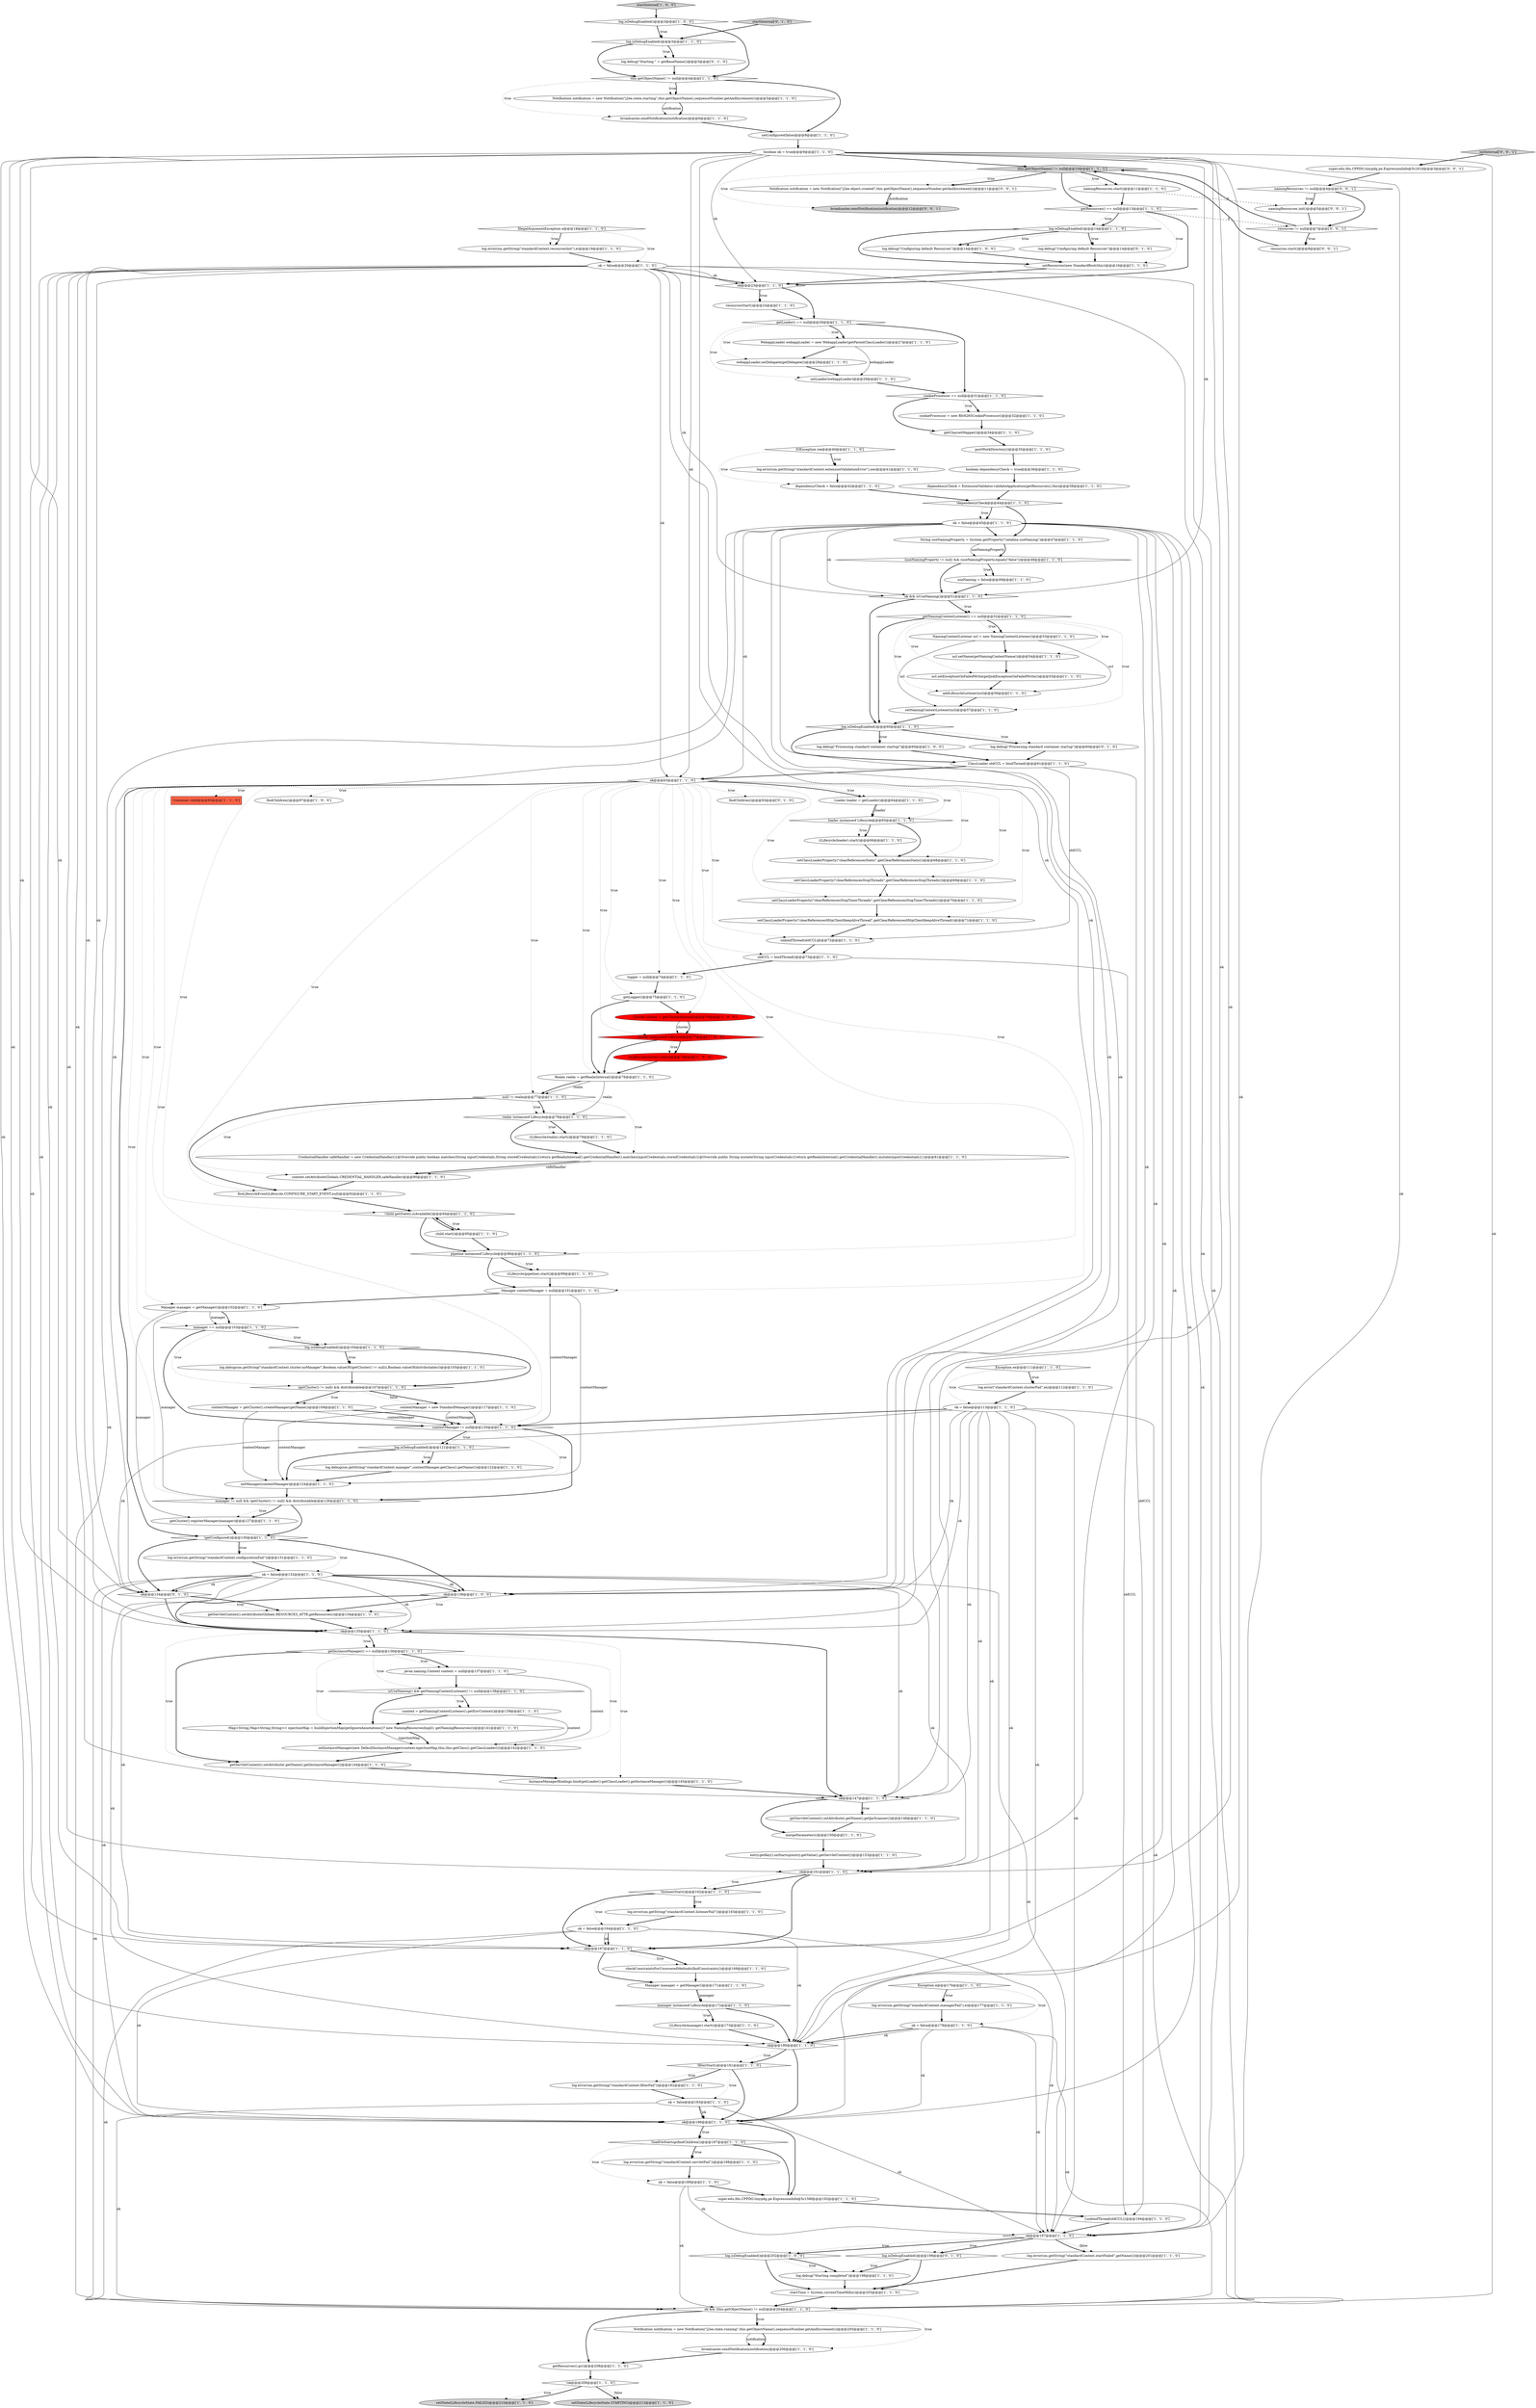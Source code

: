 digraph {
150 [style = filled, label = "startInternal['0', '1', '0']", fillcolor = lightgray, shape = diamond image = "AAA0AAABBB2BBB"];
0 [style = filled, label = "dependencyCheck = ExtensionValidator.validateApplication(getResources(),this)@@@38@@@['1', '1', '0']", fillcolor = white, shape = ellipse image = "AAA0AAABBB1BBB"];
31 [style = filled, label = "(getCluster() != null) && distributable@@@107@@@['1', '1', '0']", fillcolor = white, shape = diamond image = "AAA0AAABBB1BBB"];
55 [style = filled, label = "ok && (this.getObjectName() != null)@@@204@@@['1', '1', '0']", fillcolor = white, shape = diamond image = "AAA0AAABBB1BBB"];
85 [style = filled, label = "child.start()@@@95@@@['1', '1', '0']", fillcolor = white, shape = ellipse image = "AAA0AAABBB1BBB"];
20 [style = filled, label = "ok@@@186@@@['1', '1', '0']", fillcolor = white, shape = diamond image = "AAA0AAABBB1BBB"];
58 [style = filled, label = "logger = null@@@74@@@['1', '1', '0']", fillcolor = white, shape = ellipse image = "AAA0AAABBB1BBB"];
138 [style = filled, label = "javax.naming.Context context = null@@@137@@@['1', '1', '0']", fillcolor = white, shape = ellipse image = "AAA0AAABBB1BBB"];
13 [style = filled, label = "ok = false@@@113@@@['1', '1', '0']", fillcolor = white, shape = ellipse image = "AAA0AAABBB1BBB"];
156 [style = filled, label = "resources.start()@@@8@@@['0', '0', '1']", fillcolor = white, shape = ellipse image = "AAA0AAABBB3BBB"];
28 [style = filled, label = "setState(LifecycleState.FAILED)@@@210@@@['1', '1', '0']", fillcolor = lightgray, shape = ellipse image = "AAA0AAABBB1BBB"];
14 [style = filled, label = "context.setAttribute(Globals.CREDENTIAL_HANDLER,safeHandler)@@@90@@@['1', '1', '0']", fillcolor = white, shape = ellipse image = "AAA0AAABBB1BBB"];
87 [style = filled, label = "boolean ok = true@@@9@@@['1', '1', '0']", fillcolor = white, shape = ellipse image = "AAA0AAABBB1BBB"];
67 [style = filled, label = "ncl.setName(getNamingContextName())@@@54@@@['1', '1', '0']", fillcolor = white, shape = ellipse image = "AAA0AAABBB1BBB"];
35 [style = filled, label = "ncl.setExceptionOnFailedWrite(getJndiExceptionOnFailedWrite())@@@55@@@['1', '1', '0']", fillcolor = white, shape = ellipse image = "AAA0AAABBB1BBB"];
92 [style = filled, label = "contextManager = new StandardManager()@@@117@@@['1', '1', '0']", fillcolor = white, shape = ellipse image = "AAA0AAABBB1BBB"];
148 [style = filled, label = "log.isDebugEnabled()@@@198@@@['0', '1', '0']", fillcolor = white, shape = diamond image = "AAA0AAABBB2BBB"];
110 [style = filled, label = "useNaming = false@@@49@@@['1', '1', '0']", fillcolor = white, shape = ellipse image = "AAA0AAABBB1BBB"];
124 [style = filled, label = "getCharsetMapper()@@@34@@@['1', '1', '0']", fillcolor = white, shape = ellipse image = "AAA0AAABBB1BBB"];
37 [style = filled, label = "((Lifecycle)realm).start()@@@79@@@['1', '1', '0']", fillcolor = white, shape = ellipse image = "AAA0AAABBB1BBB"];
149 [style = filled, label = "log.debug(\"Starting \" + getBaseName())@@@3@@@['0', '1', '0']", fillcolor = white, shape = ellipse image = "AAA0AAABBB2BBB"];
4 [style = filled, label = "CredentialHandler safeHandler = new CredentialHandler(){@Override public boolean matches(String inputCredentials,String storedCredentials){return getRealmInternal().getCredentialHandler().matches(inputCredentials,storedCredentials)}@Override public String mutate(String inputCredentials){return getRealmInternal().getCredentialHandler().mutate(inputCredentials)}}@@@81@@@['1', '1', '0']", fillcolor = white, shape = ellipse image = "AAA0AAABBB1BBB"];
118 [style = filled, label = "setClassLoaderProperty(\"clearReferencesStatic\",getClearReferencesStatic())@@@68@@@['1', '1', '0']", fillcolor = white, shape = ellipse image = "AAA0AAABBB1BBB"];
36 [style = filled, label = "realm instanceof Lifecycle@@@78@@@['1', '1', '0']", fillcolor = white, shape = diamond image = "AAA0AAABBB1BBB"];
114 [style = filled, label = "log.isDebugEnabled()@@@3@@@['1', '1', '0']", fillcolor = white, shape = diamond image = "AAA0AAABBB1BBB"];
59 [style = filled, label = "log.error(sm.getString(\"standardContext.listenerFail\"))@@@163@@@['1', '1', '0']", fillcolor = white, shape = ellipse image = "AAA0AAABBB1BBB"];
79 [style = filled, label = "namingResources.start()@@@11@@@['1', '1', '0']", fillcolor = white, shape = ellipse image = "AAA0AAABBB1BBB"];
130 [style = filled, label = "ok = false@@@20@@@['1', '1', '0']", fillcolor = white, shape = ellipse image = "AAA0AAABBB1BBB"];
147 [style = filled, label = "ok@@@134@@@['0', '1', '0']", fillcolor = white, shape = diamond image = "AAA0AAABBB2BBB"];
3 [style = filled, label = "((Lifecycle)cluster).start()@@@78@@@['1', '0', '0']", fillcolor = red, shape = ellipse image = "AAA1AAABBB1BBB"];
10 [style = filled, label = "getInstanceManager() == null@@@136@@@['1', '1', '0']", fillcolor = white, shape = diamond image = "AAA0AAABBB1BBB"];
53 [style = filled, label = "!loadOnStartup(findChildren())@@@187@@@['1', '1', '0']", fillcolor = white, shape = diamond image = "AAA0AAABBB1BBB"];
34 [style = filled, label = "webappLoader.setDelegate(getDelegate())@@@28@@@['1', '1', '0']", fillcolor = white, shape = ellipse image = "AAA0AAABBB1BBB"];
22 [style = filled, label = "String useNamingProperty = System.getProperty(\"catalina.useNaming\")@@@47@@@['1', '1', '0']", fillcolor = white, shape = ellipse image = "AAA0AAABBB1BBB"];
83 [style = filled, label = "((Lifecycle)manager).start()@@@173@@@['1', '1', '0']", fillcolor = white, shape = ellipse image = "AAA0AAABBB1BBB"];
49 [style = filled, label = "InstanceManagerBindings.bind(getLoader().getClassLoader(),getInstanceManager())@@@145@@@['1', '1', '0']", fillcolor = white, shape = ellipse image = "AAA0AAABBB1BBB"];
136 [style = filled, label = "ok = false@@@45@@@['1', '1', '0']", fillcolor = white, shape = ellipse image = "AAA0AAABBB1BBB"];
139 [style = filled, label = "ok && isUseNaming()@@@51@@@['1', '1', '0']", fillcolor = white, shape = diamond image = "AAA0AAABBB1BBB"];
137 [style = filled, label = "entry.getKey().onStartup(entry.getValue(),getServletContext())@@@153@@@['1', '1', '0']", fillcolor = white, shape = ellipse image = "AAA0AAABBB1BBB"];
46 [style = filled, label = "mergeParameters()@@@150@@@['1', '1', '0']", fillcolor = white, shape = ellipse image = "AAA0AAABBB1BBB"];
39 [style = filled, label = "ok@@@135@@@['1', '1', '0']", fillcolor = white, shape = diamond image = "AAA0AAABBB1BBB"];
135 [style = filled, label = "Manager manager = getManager()@@@102@@@['1', '1', '0']", fillcolor = white, shape = ellipse image = "AAA0AAABBB1BBB"];
18 [style = filled, label = "IOException ioe@@@40@@@['1', '1', '0']", fillcolor = white, shape = diamond image = "AAA0AAABBB1BBB"];
146 [style = filled, label = "findChildren()@@@93@@@['0', '1', '0']", fillcolor = white, shape = ellipse image = "AAA0AAABBB2BBB"];
157 [style = filled, label = "initInternal['0', '0', '1']", fillcolor = lightgray, shape = diamond image = "AAA0AAABBB3BBB"];
84 [style = filled, label = "super.edu.fdu.CPPDG.tinypdg.pe.ExpressionInfo@5c158f@@@192@@@['1', '1', '0']", fillcolor = white, shape = ellipse image = "AAA0AAABBB1BBB"];
11 [style = filled, label = "Loader loader = getLoader()@@@64@@@['1', '1', '0']", fillcolor = white, shape = ellipse image = "AAA0AAABBB1BBB"];
73 [style = filled, label = "manager == null@@@103@@@['1', '1', '0']", fillcolor = white, shape = diamond image = "AAA0AAABBB1BBB"];
117 [style = filled, label = "Notification notification = new Notification(\"j2ee.state.starting\",this.getObjectName(),sequenceNumber.getAndIncrement())@@@5@@@['1', '1', '0']", fillcolor = white, shape = ellipse image = "AAA0AAABBB1BBB"];
66 [style = filled, label = "getResources().gc()@@@208@@@['1', '1', '0']", fillcolor = white, shape = ellipse image = "AAA0AAABBB1BBB"];
6 [style = filled, label = "null != realm@@@77@@@['1', '1', '0']", fillcolor = white, shape = diamond image = "AAA0AAABBB1BBB"];
72 [style = filled, label = "Container child@@@93@@@['1', '1', '0']", fillcolor = tomato, shape = box image = "AAA0AAABBB1BBB"];
129 [style = filled, label = "loader instanceof Lifecycle@@@65@@@['1', '1', '0']", fillcolor = white, shape = diamond image = "AAA0AAABBB1BBB"];
21 [style = filled, label = "ok@@@23@@@['1', '1', '0']", fillcolor = white, shape = diamond image = "AAA0AAABBB1BBB"];
56 [style = filled, label = "Manager manager = getManager()@@@171@@@['1', '1', '0']", fillcolor = white, shape = ellipse image = "AAA0AAABBB1BBB"];
9 [style = filled, label = "findChildren()@@@97@@@['1', '0', '0']", fillcolor = white, shape = ellipse image = "AAA0AAABBB1BBB"];
103 [style = filled, label = "setState(LifecycleState.STARTING)@@@213@@@['1', '1', '0']", fillcolor = lightgray, shape = ellipse image = "AAA0AAABBB1BBB"];
144 [style = filled, label = "log.debug(\"Configuring default Resources\")@@@14@@@['0', '1', '0']", fillcolor = white, shape = ellipse image = "AAA0AAABBB2BBB"];
24 [style = filled, label = "checkConstraintsForUncoveredMethods(findConstraints())@@@168@@@['1', '1', '0']", fillcolor = white, shape = ellipse image = "AAA0AAABBB1BBB"];
70 [style = filled, label = "this.getObjectName() != null@@@10@@@['1', '1', '1']", fillcolor = lightgray, shape = diamond image = "AAA0AAABBB1BBB"];
134 [style = filled, label = "((Lifecycle)pipeline).start()@@@99@@@['1', '1', '0']", fillcolor = white, shape = ellipse image = "AAA0AAABBB1BBB"];
112 [style = filled, label = "(useNamingProperty != null) && (useNamingProperty.equals(\"false\"))@@@48@@@['1', '1', '0']", fillcolor = white, shape = diamond image = "AAA0AAABBB1BBB"];
127 [style = filled, label = "Exception ex@@@111@@@['1', '1', '0']", fillcolor = white, shape = diamond image = "AAA0AAABBB1BBB"];
131 [style = filled, label = "setInstanceManager(new DefaultInstanceManager(context,injectionMap,this,this.getClass().getClassLoader()))@@@142@@@['1', '1', '0']", fillcolor = white, shape = ellipse image = "AAA0AAABBB1BBB"];
71 [style = filled, label = "dependencyCheck = false@@@42@@@['1', '1', '0']", fillcolor = white, shape = ellipse image = "AAA0AAABBB1BBB"];
125 [style = filled, label = "getServletContext().setAttribute(.getName(),getJarScanner())@@@148@@@['1', '1', '0']", fillcolor = white, shape = ellipse image = "AAA0AAABBB1BBB"];
97 [style = filled, label = "!getConfigured()@@@130@@@['1', '1', '0']", fillcolor = white, shape = diamond image = "AAA0AAABBB1BBB"];
91 [style = filled, label = "context = getNamingContextListener().getEnvContext()@@@139@@@['1', '1', '0']", fillcolor = white, shape = ellipse image = "AAA0AAABBB1BBB"];
143 [style = filled, label = "manager instanceof Lifecycle@@@172@@@['1', '1', '0']", fillcolor = white, shape = diamond image = "AAA0AAABBB1BBB"];
158 [style = filled, label = "super.edu.fdu.CPPDG.tinypdg.pe.ExpressionInfo@5c161d@@@3@@@['0', '0', '1']", fillcolor = white, shape = ellipse image = "AAA0AAABBB3BBB"];
38 [style = filled, label = "log.error(sm.getString(\"standardContext.servletFail\"))@@@188@@@['1', '1', '0']", fillcolor = white, shape = ellipse image = "AAA0AAABBB1BBB"];
122 [style = filled, label = "((Lifecycle)loader).start()@@@66@@@['1', '1', '0']", fillcolor = white, shape = ellipse image = "AAA0AAABBB1BBB"];
106 [style = filled, label = "ok@@@167@@@['1', '1', '0']", fillcolor = white, shape = diamond image = "AAA0AAABBB1BBB"];
8 [style = filled, label = "Cluster cluster = getClusterInternal()@@@76@@@['1', '0', '0']", fillcolor = red, shape = ellipse image = "AAA1AAABBB1BBB"];
115 [style = filled, label = "pipeline instanceof Lifecycle@@@98@@@['1', '1', '0']", fillcolor = white, shape = diamond image = "AAA0AAABBB1BBB"];
120 [style = filled, label = "setLoader(webappLoader)@@@29@@@['1', '1', '0']", fillcolor = white, shape = ellipse image = "AAA0AAABBB1BBB"];
75 [style = filled, label = "unbindThread(oldCCL)@@@72@@@['1', '1', '0']", fillcolor = white, shape = ellipse image = "AAA0AAABBB1BBB"];
2 [style = filled, label = "cluster instanceof Lifecycle@@@77@@@['1', '0', '0']", fillcolor = red, shape = diamond image = "AAA1AAABBB1BBB"];
151 [style = filled, label = "broadcaster.sendNotification(notification)@@@12@@@['0', '0', '1']", fillcolor = lightgray, shape = ellipse image = "AAA0AAABBB3BBB"];
62 [style = filled, label = "Exception e@@@176@@@['1', '1', '0']", fillcolor = white, shape = diamond image = "AAA0AAABBB1BBB"];
61 [style = filled, label = "Manager contextManager = null@@@101@@@['1', '1', '0']", fillcolor = white, shape = ellipse image = "AAA0AAABBB1BBB"];
60 [style = filled, label = "getNamingContextListener() == null@@@52@@@['1', '1', '0']", fillcolor = white, shape = diamond image = "AAA0AAABBB1BBB"];
98 [style = filled, label = "log.error(sm.getString(\"standardContext.resourcesInit\"),e)@@@19@@@['1', '1', '0']", fillcolor = white, shape = ellipse image = "AAA0AAABBB1BBB"];
119 [style = filled, label = "log.error(sm.getString(\"standardContext.managerFail\"),e)@@@177@@@['1', '1', '0']", fillcolor = white, shape = ellipse image = "AAA0AAABBB1BBB"];
142 [style = filled, label = "resourcesStart()@@@24@@@['1', '1', '0']", fillcolor = white, shape = ellipse image = "AAA0AAABBB1BBB"];
12 [style = filled, label = "addLifecycleListener(ncl)@@@56@@@['1', '1', '0']", fillcolor = white, shape = ellipse image = "AAA0AAABBB1BBB"];
86 [style = filled, label = "!ok@@@209@@@['1', '1', '0']", fillcolor = white, shape = diamond image = "AAA0AAABBB1BBB"];
108 [style = filled, label = "log.isDebugEnabled()@@@60@@@['1', '1', '0']", fillcolor = white, shape = diamond image = "AAA0AAABBB1BBB"];
116 [style = filled, label = "log.error(sm.getString(\"standardContext.extensionValidationError\"),ioe)@@@41@@@['1', '1', '0']", fillcolor = white, shape = ellipse image = "AAA0AAABBB1BBB"];
141 [style = filled, label = "isUseNaming() && getNamingContextListener() != null@@@138@@@['1', '1', '0']", fillcolor = white, shape = diamond image = "AAA0AAABBB1BBB"];
57 [style = filled, label = "oldCCL = bindThread()@@@73@@@['1', '1', '0']", fillcolor = white, shape = ellipse image = "AAA0AAABBB1BBB"];
152 [style = filled, label = "namingResources != null@@@4@@@['0', '0', '1']", fillcolor = white, shape = diamond image = "AAA0AAABBB3BBB"];
43 [style = filled, label = "contextManager != null@@@120@@@['1', '1', '0']", fillcolor = white, shape = diamond image = "AAA0AAABBB1BBB"];
50 [style = filled, label = "getServletContext().setAttribute(Globals.RESOURCES_ATTR,getResources())@@@134@@@['1', '1', '0']", fillcolor = white, shape = ellipse image = "AAA0AAABBB1BBB"];
44 [style = filled, label = "setManager(contextManager)@@@124@@@['1', '1', '0']", fillcolor = white, shape = ellipse image = "AAA0AAABBB1BBB"];
69 [style = filled, label = "NamingContextListener ncl = new NamingContextListener()@@@53@@@['1', '1', '0']", fillcolor = white, shape = ellipse image = "AAA0AAABBB1BBB"];
95 [style = filled, label = "broadcaster.sendNotification(notification)@@@206@@@['1', '1', '0']", fillcolor = white, shape = ellipse image = "AAA0AAABBB1BBB"];
123 [style = filled, label = "ok = false@@@164@@@['1', '1', '0']", fillcolor = white, shape = ellipse image = "AAA0AAABBB1BBB"];
76 [style = filled, label = "ok@@@147@@@['1', '1', '0']", fillcolor = white, shape = diamond image = "AAA0AAABBB1BBB"];
99 [style = filled, label = "log.isDebugEnabled()@@@3@@@['1', '0', '0']", fillcolor = white, shape = diamond image = "AAA0AAABBB1BBB"];
74 [style = filled, label = "contextManager = getCluster().createManager(getName())@@@109@@@['1', '1', '0']", fillcolor = white, shape = ellipse image = "AAA0AAABBB1BBB"];
154 [style = filled, label = "Notification notification = new Notification(\"j2ee.object.created\",this.getObjectName(),sequenceNumber.getAndIncrement())@@@11@@@['0', '0', '1']", fillcolor = white, shape = ellipse image = "AAA0AAABBB3BBB"];
5 [style = filled, label = "ok@@@138@@@['1', '0', '0']", fillcolor = white, shape = diamond image = "AAA0AAABBB1BBB"];
128 [style = filled, label = "ok@@@161@@@['1', '1', '0']", fillcolor = white, shape = diamond image = "AAA0AAABBB1BBB"];
64 [style = filled, label = "setNamingContextListener(ncl)@@@57@@@['1', '1', '0']", fillcolor = white, shape = ellipse image = "AAA0AAABBB1BBB"];
102 [style = filled, label = "postWorkDirectory()@@@35@@@['1', '1', '0']", fillcolor = white, shape = ellipse image = "AAA0AAABBB1BBB"];
89 [style = filled, label = "getLogger()@@@75@@@['1', '1', '0']", fillcolor = white, shape = ellipse image = "AAA0AAABBB1BBB"];
132 [style = filled, label = "!filterStart()@@@181@@@['1', '1', '0']", fillcolor = white, shape = diamond image = "AAA0AAABBB1BBB"];
109 [style = filled, label = "manager != null && (getCluster() != null) && distributable@@@126@@@['1', '1', '0']", fillcolor = white, shape = diamond image = "AAA0AAABBB1BBB"];
33 [style = filled, label = "startTime = System.currentTimeMillis()@@@203@@@['1', '1', '0']", fillcolor = white, shape = ellipse image = "AAA0AAABBB1BBB"];
121 [style = filled, label = "Realm realm = getRealmInternal()@@@76@@@['1', '1', '0']", fillcolor = white, shape = ellipse image = "AAA0AAABBB1BBB"];
40 [style = filled, label = "Notification notification = new Notification(\"j2ee.state.running\",this.getObjectName(),sequenceNumber.getAndIncrement())@@@205@@@['1', '1', '0']", fillcolor = white, shape = ellipse image = "AAA0AAABBB1BBB"];
52 [style = filled, label = "ClassLoader oldCCL = bindThread()@@@61@@@['1', '1', '0']", fillcolor = white, shape = ellipse image = "AAA0AAABBB1BBB"];
133 [style = filled, label = "!child.getState().isAvailable()@@@94@@@['1', '1', '0']", fillcolor = white, shape = diamond image = "AAA0AAABBB1BBB"];
27 [style = filled, label = "IllegalArgumentException e@@@18@@@['1', '1', '0']", fillcolor = white, shape = diamond image = "AAA0AAABBB1BBB"];
41 [style = filled, label = "{unbindThread(oldCCL)}@@@194@@@['1', '1', '0']", fillcolor = white, shape = ellipse image = "AAA0AAABBB1BBB"];
25 [style = filled, label = "ok = false@@@189@@@['1', '1', '0']", fillcolor = white, shape = ellipse image = "AAA0AAABBB1BBB"];
145 [style = filled, label = "log.debug(\"Processing standard container startup\")@@@60@@@['0', '1', '0']", fillcolor = white, shape = ellipse image = "AAA0AAABBB2BBB"];
42 [style = filled, label = "log.error(sm.getString(\"standardContext.startFailed\",getName()))@@@201@@@['1', '1', '0']", fillcolor = white, shape = ellipse image = "AAA0AAABBB1BBB"];
93 [style = filled, label = "ok = false@@@132@@@['1', '1', '0']", fillcolor = white, shape = ellipse image = "AAA0AAABBB1BBB"];
126 [style = filled, label = "log.debug(\"Starting completed\")@@@198@@@['1', '1', '0']", fillcolor = white, shape = ellipse image = "AAA0AAABBB1BBB"];
29 [style = filled, label = "log.debug(\"Processing standard container startup\")@@@60@@@['1', '0', '0']", fillcolor = white, shape = ellipse image = "AAA0AAABBB1BBB"];
51 [style = filled, label = "WebappLoader webappLoader = new WebappLoader(getParentClassLoader())@@@27@@@['1', '1', '0']", fillcolor = white, shape = ellipse image = "AAA0AAABBB1BBB"];
1 [style = filled, label = "log.debug(sm.getString(\"standardContext.cluster.noManager\",Boolean.valueOf((getCluster() != null)),Boolean.valueOf(distributable)))@@@105@@@['1', '1', '0']", fillcolor = white, shape = ellipse image = "AAA0AAABBB1BBB"];
17 [style = filled, label = "log.debug(\"Configuring default Resources\")@@@14@@@['1', '0', '0']", fillcolor = white, shape = ellipse image = "AAA0AAABBB1BBB"];
104 [style = filled, label = "getCluster().registerManager(manager)@@@127@@@['1', '1', '0']", fillcolor = white, shape = ellipse image = "AAA0AAABBB1BBB"];
153 [style = filled, label = "namingResources.init()@@@5@@@['0', '0', '1']", fillcolor = white, shape = ellipse image = "AAA0AAABBB3BBB"];
94 [style = filled, label = "getServletContext().setAttribute(.getName(),getInstanceManager())@@@144@@@['1', '1', '0']", fillcolor = white, shape = ellipse image = "AAA0AAABBB1BBB"];
32 [style = filled, label = "log.error(sm.getString(\"standardContext.filterFail\"))@@@182@@@['1', '1', '0']", fillcolor = white, shape = ellipse image = "AAA0AAABBB1BBB"];
155 [style = filled, label = "resources != null@@@7@@@['0', '0', '1']", fillcolor = white, shape = diamond image = "AAA0AAABBB3BBB"];
68 [style = filled, label = "log.error(\"standardContext.clusterFail\",ex)@@@112@@@['1', '1', '0']", fillcolor = white, shape = ellipse image = "AAA0AAABBB1BBB"];
30 [style = filled, label = "this.getObjectName() != null@@@4@@@['1', '1', '0']", fillcolor = white, shape = diamond image = "AAA0AAABBB1BBB"];
81 [style = filled, label = "Map<String,Map<String,String>> injectionMap = buildInjectionMap(getIgnoreAnnotations()? new NamingResourcesImpl(): getNamingResources())@@@141@@@['1', '1', '0']", fillcolor = white, shape = ellipse image = "AAA0AAABBB1BBB"];
140 [style = filled, label = "startInternal['1', '0', '0']", fillcolor = lightgray, shape = diamond image = "AAA0AAABBB1BBB"];
19 [style = filled, label = "!listenerStart()@@@162@@@['1', '1', '0']", fillcolor = white, shape = diamond image = "AAA0AAABBB1BBB"];
77 [style = filled, label = "broadcaster.sendNotification(notification)@@@6@@@['1', '1', '0']", fillcolor = white, shape = ellipse image = "AAA0AAABBB1BBB"];
105 [style = filled, label = "setResources(new StandardRoot(this))@@@16@@@['1', '1', '0']", fillcolor = white, shape = ellipse image = "AAA0AAABBB1BBB"];
107 [style = filled, label = "getResources() == null@@@13@@@['1', '1', '0']", fillcolor = white, shape = diamond image = "AAA0AAABBB1BBB"];
101 [style = filled, label = "ok = false@@@183@@@['1', '1', '0']", fillcolor = white, shape = ellipse image = "AAA0AAABBB1BBB"];
7 [style = filled, label = "setConfigured(false)@@@8@@@['1', '1', '0']", fillcolor = white, shape = ellipse image = "AAA0AAABBB1BBB"];
111 [style = filled, label = "getLoader() == null@@@26@@@['1', '1', '0']", fillcolor = white, shape = diamond image = "AAA0AAABBB1BBB"];
54 [style = filled, label = "log.isDebugEnabled()@@@14@@@['1', '1', '0']", fillcolor = white, shape = diamond image = "AAA0AAABBB1BBB"];
15 [style = filled, label = "boolean dependencyCheck = true@@@36@@@['1', '1', '0']", fillcolor = white, shape = ellipse image = "AAA0AAABBB1BBB"];
45 [style = filled, label = "!dependencyCheck@@@44@@@['1', '1', '0']", fillcolor = white, shape = diamond image = "AAA0AAABBB1BBB"];
100 [style = filled, label = "log.error(sm.getString(\"standardContext.configurationFail\"))@@@131@@@['1', '1', '0']", fillcolor = white, shape = ellipse image = "AAA0AAABBB1BBB"];
47 [style = filled, label = "ok = false@@@178@@@['1', '1', '0']", fillcolor = white, shape = ellipse image = "AAA0AAABBB1BBB"];
48 [style = filled, label = "setClassLoaderProperty(\"clearReferencesStopThreads\",getClearReferencesStopThreads())@@@69@@@['1', '1', '0']", fillcolor = white, shape = ellipse image = "AAA0AAABBB1BBB"];
23 [style = filled, label = "fireLifecycleEvent(Lifecycle.CONFIGURE_START_EVENT,null)@@@92@@@['1', '1', '0']", fillcolor = white, shape = ellipse image = "AAA0AAABBB1BBB"];
63 [style = filled, label = "log.isDebugEnabled()@@@104@@@['1', '1', '0']", fillcolor = white, shape = diamond image = "AAA0AAABBB1BBB"];
96 [style = filled, label = "cookieProcessor = new Rfc6265CookieProcessor()@@@32@@@['1', '1', '0']", fillcolor = white, shape = ellipse image = "AAA0AAABBB1BBB"];
80 [style = filled, label = "log.debug(sm.getString(\"standardContext.manager\",contextManager.getClass().getName()))@@@122@@@['1', '1', '0']", fillcolor = white, shape = ellipse image = "AAA0AAABBB1BBB"];
82 [style = filled, label = "log.isDebugEnabled()@@@121@@@['1', '1', '0']", fillcolor = white, shape = diamond image = "AAA0AAABBB1BBB"];
90 [style = filled, label = "ok@@@63@@@['1', '1', '0']", fillcolor = white, shape = diamond image = "AAA0AAABBB1BBB"];
26 [style = filled, label = "log.isDebugEnabled()@@@202@@@['1', '0', '0']", fillcolor = white, shape = diamond image = "AAA0AAABBB1BBB"];
78 [style = filled, label = "cookieProcessor == null@@@31@@@['1', '1', '0']", fillcolor = white, shape = diamond image = "AAA0AAABBB1BBB"];
88 [style = filled, label = "ok@@@180@@@['1', '1', '0']", fillcolor = white, shape = diamond image = "AAA0AAABBB1BBB"];
16 [style = filled, label = "setClassLoaderProperty(\"clearReferencesStopTimerThreads\",getClearReferencesStopTimerThreads())@@@70@@@['1', '1', '0']", fillcolor = white, shape = ellipse image = "AAA0AAABBB1BBB"];
113 [style = filled, label = "setClassLoaderProperty(\"clearReferencesHttpClientKeepAliveThread\",getClearReferencesHttpClientKeepAliveThread())@@@71@@@['1', '1', '0']", fillcolor = white, shape = ellipse image = "AAA0AAABBB1BBB"];
65 [style = filled, label = "ok@@@197@@@['1', '1', '0']", fillcolor = white, shape = diamond image = "AAA0AAABBB1BBB"];
130->55 [style = solid, label="ok"];
125->46 [style = bold, label=""];
13->76 [style = solid, label="ok"];
123->88 [style = solid, label="ok"];
97->5 [style = bold, label=""];
102->15 [style = bold, label=""];
73->63 [style = dotted, label="true"];
101->65 [style = solid, label="ok"];
13->55 [style = solid, label="ok"];
81->131 [style = solid, label="injectionMap"];
155->156 [style = bold, label=""];
88->20 [style = bold, label=""];
156->70 [style = bold, label=""];
99->30 [style = bold, label=""];
108->145 [style = dotted, label="true"];
13->88 [style = solid, label="ok"];
40->95 [style = solid, label="notification"];
55->95 [style = dotted, label="true"];
132->20 [style = bold, label=""];
118->48 [style = bold, label=""];
18->116 [style = bold, label=""];
70->151 [style = dotted, label="true"];
91->81 [style = bold, label=""];
97->147 [style = bold, label=""];
53->38 [style = bold, label=""];
136->39 [style = solid, label="ok"];
2->3 [style = dotted, label="true"];
90->133 [style = dotted, label="true"];
90->57 [style = dotted, label="true"];
73->43 [style = bold, label=""];
60->64 [style = dotted, label="true"];
45->136 [style = bold, label=""];
5->39 [style = bold, label=""];
122->118 [style = bold, label=""];
88->132 [style = dotted, label="true"];
46->137 [style = bold, label=""];
11->129 [style = bold, label=""];
52->90 [style = bold, label=""];
110->139 [style = bold, label=""];
60->69 [style = dotted, label="true"];
135->73 [style = bold, label=""];
87->39 [style = solid, label="ok"];
90->8 [style = dotted, label="true"];
136->20 [style = solid, label="ok"];
129->118 [style = bold, label=""];
130->5 [style = solid, label="ok"];
20->84 [style = bold, label=""];
26->126 [style = dotted, label="true"];
87->55 [style = solid, label="ok"];
30->7 [style = bold, label=""];
13->43 [style = bold, label=""];
93->55 [style = solid, label="ok"];
87->128 [style = solid, label="ok"];
90->61 [style = dotted, label="true"];
101->20 [style = bold, label=""];
36->37 [style = bold, label=""];
67->35 [style = bold, label=""];
90->97 [style = bold, label=""];
94->49 [style = bold, label=""];
130->20 [style = solid, label="ok"];
73->63 [style = bold, label=""];
65->26 [style = bold, label=""];
4->14 [style = bold, label=""];
65->42 [style = dotted, label="false"];
6->23 [style = bold, label=""];
130->128 [style = solid, label="ok"];
112->110 [style = dotted, label="true"];
121->36 [style = solid, label="realm"];
148->126 [style = bold, label=""];
86->28 [style = dotted, label="true"];
90->89 [style = dotted, label="true"];
123->20 [style = solid, label="ok"];
51->120 [style = solid, label="webappLoader"];
127->68 [style = dotted, label="true"];
107->54 [style = dotted, label="true"];
90->129 [style = dotted, label="true"];
43->82 [style = bold, label=""];
8->2 [style = bold, label=""];
136->55 [style = solid, label="ok"];
4->14 [style = solid, label="safeHandler"];
101->55 [style = solid, label="ok"];
93->65 [style = solid, label="ok"];
82->44 [style = bold, label=""];
90->109 [style = dotted, label="true"];
128->106 [style = bold, label=""];
136->5 [style = solid, label="ok"];
45->136 [style = dotted, label="true"];
90->146 [style = dotted, label="true"];
49->76 [style = bold, label=""];
69->67 [style = bold, label=""];
25->55 [style = solid, label="ok"];
141->91 [style = bold, label=""];
79->153 [style = dashed, label="0"];
133->85 [style = dotted, label="true"];
56->143 [style = bold, label=""];
25->65 [style = solid, label="ok"];
62->119 [style = dotted, label="true"];
136->90 [style = solid, label="ok"];
47->20 [style = solid, label="ok"];
136->76 [style = solid, label="ok"];
6->4 [style = dotted, label="true"];
150->114 [style = bold, label=""];
140->99 [style = bold, label=""];
145->52 [style = bold, label=""];
87->139 [style = solid, label="ok"];
10->131 [style = dotted, label="true"];
73->31 [style = dotted, label="true"];
68->13 [style = bold, label=""];
81->131 [style = bold, label=""];
22->112 [style = solid, label="useNamingProperty"];
19->123 [style = dotted, label="true"];
111->51 [style = dotted, label="true"];
90->118 [style = dotted, label="true"];
86->103 [style = bold, label=""];
27->98 [style = dotted, label="true"];
91->131 [style = solid, label="context"];
63->1 [style = dotted, label="true"];
111->34 [style = dotted, label="true"];
31->74 [style = bold, label=""];
77->7 [style = bold, label=""];
13->20 [style = solid, label="ok"];
127->13 [style = dotted, label="true"];
143->83 [style = dotted, label="true"];
78->96 [style = bold, label=""];
63->31 [style = bold, label=""];
30->117 [style = dotted, label="true"];
45->22 [style = bold, label=""];
70->79 [style = bold, label=""];
15->0 [style = bold, label=""];
130->21 [style = solid, label="ok"];
138->141 [style = bold, label=""];
115->134 [style = dotted, label="true"];
93->106 [style = solid, label="ok"];
35->12 [style = bold, label=""];
93->5 [style = solid, label="ok"];
56->143 [style = solid, label="manager"];
123->55 [style = solid, label="ok"];
78->96 [style = dotted, label="true"];
69->12 [style = solid, label="ncl"];
63->1 [style = bold, label=""];
90->58 [style = dotted, label="true"];
88->132 [style = bold, label=""];
74->43 [style = solid, label="contextManager"];
139->60 [style = bold, label=""];
2->121 [style = bold, label=""];
114->30 [style = bold, label=""];
87->90 [style = solid, label="ok"];
93->76 [style = solid, label="ok"];
105->21 [style = bold, label=""];
74->43 [style = bold, label=""];
29->52 [style = bold, label=""];
109->104 [style = dotted, label="true"];
108->52 [style = bold, label=""];
74->44 [style = solid, label="contextManager"];
10->138 [style = dotted, label="true"];
25->84 [style = bold, label=""];
148->126 [style = dotted, label="true"];
65->26 [style = dotted, label="true"];
119->47 [style = bold, label=""];
38->25 [style = bold, label=""];
90->11 [style = bold, label=""];
7->87 [style = bold, label=""];
87->147 [style = solid, label="ok"];
90->23 [style = dotted, label="true"];
152->155 [style = bold, label=""];
87->5 [style = solid, label="ok"];
127->68 [style = bold, label=""];
126->33 [style = bold, label=""];
21->142 [style = dotted, label="true"];
123->65 [style = solid, label="ok"];
2->3 [style = bold, label=""];
53->25 [style = dotted, label="true"];
33->55 [style = bold, label=""];
138->131 [style = solid, label="context"];
19->59 [style = dotted, label="true"];
130->21 [style = bold, label=""];
135->73 [style = solid, label="manager"];
123->106 [style = solid, label="ok"];
62->119 [style = bold, label=""];
136->128 [style = solid, label="ok"];
14->23 [style = bold, label=""];
90->2 [style = dotted, label="true"];
10->138 [style = bold, label=""];
107->155 [style = dashed, label="0"];
90->135 [style = dotted, label="true"];
78->124 [style = bold, label=""];
97->93 [style = dotted, label="true"];
61->43 [style = solid, label="contextManager"];
86->103 [style = dotted, label="false"];
5->50 [style = dotted, label="true"];
60->69 [style = bold, label=""];
65->148 [style = bold, label=""];
32->101 [style = bold, label=""];
62->47 [style = dotted, label="true"];
60->12 [style = dotted, label="true"];
52->41 [style = solid, label="oldCCL"];
153->155 [style = bold, label=""];
93->39 [style = solid, label="ok"];
79->107 [style = bold, label=""];
97->100 [style = dotted, label="true"];
90->48 [style = dotted, label="true"];
135->109 [style = solid, label="manager"];
93->147 [style = bold, label=""];
155->156 [style = dotted, label="true"];
22->112 [style = bold, label=""];
3->121 [style = bold, label=""];
47->55 [style = solid, label="ok"];
139->60 [style = dotted, label="true"];
90->9 [style = dotted, label="true"];
61->44 [style = solid, label="contextManager"];
136->88 [style = solid, label="ok"];
157->158 [style = bold, label=""];
12->64 [style = bold, label=""];
43->82 [style = dotted, label="true"];
60->108 [style = bold, label=""];
82->80 [style = dotted, label="true"];
136->65 [style = solid, label="ok"];
51->34 [style = bold, label=""];
43->109 [style = bold, label=""];
26->33 [style = bold, label=""];
13->39 [style = solid, label="ok"];
147->50 [style = dotted, label="true"];
87->65 [style = solid, label="ok"];
65->42 [style = bold, label=""];
65->148 [style = dotted, label="true"];
76->125 [style = bold, label=""];
112->139 [style = bold, label=""];
70->154 [style = dotted, label="true"];
57->58 [style = bold, label=""];
136->139 [style = solid, label="ok"];
60->35 [style = dotted, label="true"];
90->16 [style = dotted, label="true"];
96->124 [style = bold, label=""];
93->88 [style = solid, label="ok"];
130->39 [style = solid, label="ok"];
54->144 [style = dotted, label="true"];
39->94 [style = dotted, label="true"];
128->19 [style = dotted, label="true"];
89->8 [style = bold, label=""];
58->89 [style = bold, label=""];
106->24 [style = dotted, label="true"];
90->75 [style = dotted, label="true"];
152->153 [style = dotted, label="true"];
99->114 [style = dotted, label="true"];
147->50 [style = bold, label=""];
69->64 [style = solid, label="ncl"];
124->102 [style = bold, label=""];
115->134 [style = bold, label=""];
34->120 [style = bold, label=""];
143->88 [style = bold, label=""];
71->45 [style = bold, label=""];
136->22 [style = bold, label=""];
36->4 [style = bold, label=""];
142->111 [style = bold, label=""];
64->108 [style = bold, label=""];
55->40 [style = dotted, label="true"];
139->108 [style = bold, label=""];
93->20 [style = solid, label="ok"];
123->106 [style = bold, label=""];
31->92 [style = bold, label=""];
6->14 [style = dotted, label="true"];
130->65 [style = solid, label="ok"];
13->106 [style = solid, label="ok"];
92->43 [style = solid, label="contextManager"];
117->77 [style = bold, label=""];
48->16 [style = bold, label=""];
13->65 [style = solid, label="ok"];
87->76 [style = solid, label="ok"];
130->90 [style = solid, label="ok"];
141->91 [style = dotted, label="true"];
55->66 [style = bold, label=""];
24->56 [style = bold, label=""];
107->105 [style = dotted, label="true"];
10->141 [style = dotted, label="true"];
31->74 [style = dotted, label="true"];
11->129 [style = solid, label="loader"];
111->51 [style = bold, label=""];
19->59 [style = bold, label=""];
98->130 [style = bold, label=""];
154->151 [style = solid, label="notification"];
80->44 [style = bold, label=""];
101->20 [style = solid, label="ok"];
43->44 [style = dotted, label="true"];
10->94 [style = bold, label=""];
20->53 [style = dotted, label="true"];
90->113 [style = dotted, label="true"];
116->71 [style = bold, label=""];
121->6 [style = bold, label=""];
85->133 [style = bold, label=""];
136->147 [style = solid, label="ok"];
13->128 [style = solid, label="ok"];
121->6 [style = solid, label="realm"];
112->110 [style = bold, label=""];
107->54 [style = bold, label=""];
137->128 [style = bold, label=""];
87->20 [style = solid, label="ok"];
26->126 [style = bold, label=""];
84->41 [style = bold, label=""];
130->139 [style = solid, label="ok"];
42->33 [style = bold, label=""];
90->72 [style = dotted, label="true"];
75->57 [style = bold, label=""];
21->142 [style = bold, label=""];
60->67 [style = dotted, label="true"];
6->36 [style = bold, label=""];
37->4 [style = bold, label=""];
27->98 [style = bold, label=""];
87->106 [style = solid, label="ok"];
114->149 [style = bold, label=""];
90->115 [style = dotted, label="true"];
57->41 [style = solid, label="oldCCL"];
10->81 [style = dotted, label="true"];
114->149 [style = dotted, label="true"];
133->115 [style = bold, label=""];
129->122 [style = bold, label=""];
39->10 [style = bold, label=""];
53->84 [style = bold, label=""];
89->121 [style = bold, label=""];
16->113 [style = bold, label=""];
5->50 [style = bold, label=""];
39->76 [style = bold, label=""];
143->83 [style = bold, label=""];
54->105 [style = bold, label=""];
131->94 [style = bold, label=""];
130->88 [style = solid, label="ok"];
61->135 [style = bold, label=""];
130->106 [style = solid, label="ok"];
83->88 [style = bold, label=""];
109->104 [style = bold, label=""];
130->76 [style = solid, label="ok"];
27->130 [style = dotted, label="true"];
107->21 [style = bold, label=""];
55->40 [style = bold, label=""];
149->30 [style = bold, label=""];
59->123 [style = bold, label=""];
8->2 [style = solid, label="cluster"];
21->111 [style = bold, label=""];
54->144 [style = bold, label=""];
44->109 [style = bold, label=""];
92->43 [style = bold, label=""];
90->73 [style = dotted, label="true"];
86->28 [style = bold, label=""];
13->147 [style = solid, label="ok"];
85->115 [style = bold, label=""];
152->153 [style = bold, label=""];
76->46 [style = bold, label=""];
141->81 [style = bold, label=""];
70->107 [style = bold, label=""];
99->114 [style = bold, label=""];
106->56 [style = bold, label=""];
1->31 [style = bold, label=""];
30->117 [style = bold, label=""];
87->21 [style = solid, label="ok"];
132->101 [style = dotted, label="true"];
18->116 [style = dotted, label="true"];
100->93 [style = bold, label=""];
108->29 [style = bold, label=""];
90->121 [style = dotted, label="true"];
148->33 [style = bold, label=""];
66->86 [style = bold, label=""];
47->88 [style = bold, label=""];
54->17 [style = bold, label=""];
41->65 [style = bold, label=""];
128->19 [style = bold, label=""];
92->44 [style = solid, label="contextManager"];
50->39 [style = bold, label=""];
136->106 [style = solid, label="ok"];
40->95 [style = bold, label=""];
53->38 [style = dotted, label="true"];
93->128 [style = solid, label="ok"];
130->147 [style = solid, label="ok"];
39->10 [style = dotted, label="true"];
135->104 [style = solid, label="manager"];
132->32 [style = dotted, label="true"];
115->61 [style = bold, label=""];
155->70 [style = bold, label=""];
30->77 [style = dotted, label="true"];
0->45 [style = bold, label=""];
23->133 [style = bold, label=""];
17->105 [style = bold, label=""];
39->49 [style = dotted, label="true"];
47->88 [style = solid, label="ok"];
70->154 [style = bold, label=""];
76->125 [style = dotted, label="true"];
31->92 [style = dotted, label="false"];
36->37 [style = dotted, label="true"];
158->152 [style = bold, label=""];
113->75 [style = bold, label=""];
144->105 [style = bold, label=""];
87->70 [style = bold, label=""];
108->29 [style = dotted, label="true"];
111->120 [style = dotted, label="true"];
129->122 [style = dotted, label="true"];
109->97 [style = bold, label=""];
117->77 [style = solid, label="notification"];
47->65 [style = solid, label="ok"];
120->78 [style = bold, label=""];
90->43 [style = dotted, label="true"];
134->61 [style = bold, label=""];
90->11 [style = dotted, label="true"];
154->151 [style = bold, label=""];
82->80 [style = bold, label=""];
18->71 [style = dotted, label="true"];
6->36 [style = dotted, label="true"];
111->78 [style = bold, label=""];
93->147 [style = solid, label="ok"];
90->6 [style = dotted, label="true"];
106->24 [style = bold, label=""];
20->53 [style = bold, label=""];
19->106 [style = bold, label=""];
108->145 [style = bold, label=""];
13->5 [style = solid, label="ok"];
147->39 [style = bold, label=""];
54->17 [style = dotted, label="true"];
93->5 [style = bold, label=""];
87->88 [style = solid, label="ok"];
133->85 [style = bold, label=""];
52->75 [style = solid, label="oldCCL"];
132->32 [style = bold, label=""];
97->100 [style = bold, label=""];
104->97 [style = bold, label=""];
95->66 [style = bold, label=""];
70->79 [style = dotted, label="true"];
}

